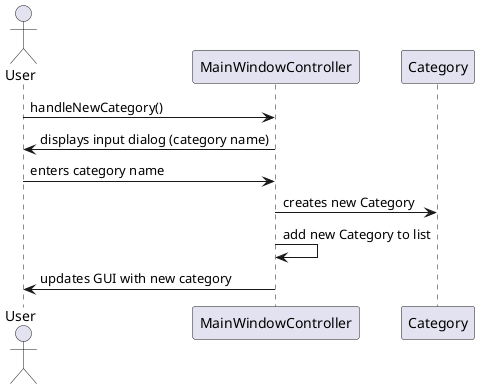 @startuml

' Sequence Diagram: Create New Category Workflow
actor User
participant MainWindowController
participant Category

User -> MainWindowController : handleNewCategory()
MainWindowController -> User : displays input dialog (category name)
User -> MainWindowController : enters category name
MainWindowController -> Category : creates new Category
MainWindowController -> MainWindowController : add new Category to list
MainWindowController -> User : updates GUI with new category

@enduml